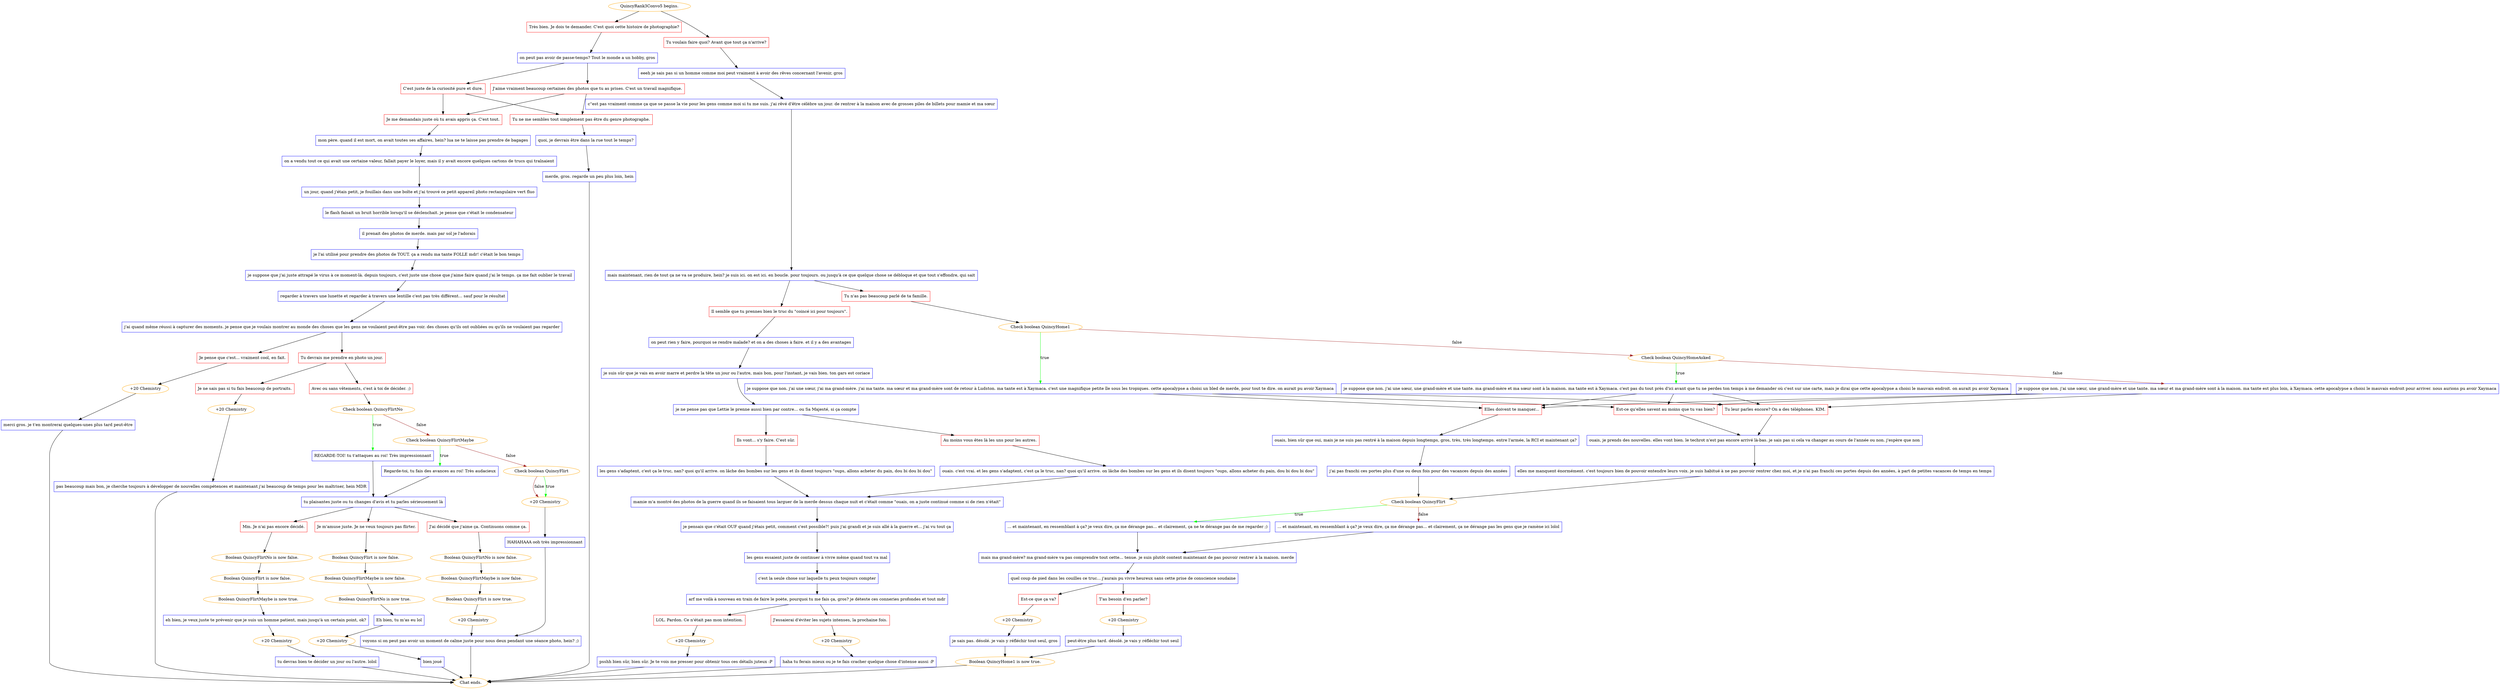 digraph {
	"QuincyRank3Convo5 begins." [color=orange];
		"QuincyRank3Convo5 begins." -> j689420969;
		"QuincyRank3Convo5 begins." -> j1387097137;
	j689420969 [label="Très bien. Je dois te demander. C'est quoi cette histoire de photographie?",shape=box,color=red];
		j689420969 -> j529934353;
	j1387097137 [label="Tu voulais faire quoi? Avant que tout ça n'arrive?",shape=box,color=red];
		j1387097137 -> j4109536086;
	j529934353 [label="on peut pas avoir de passe-temps? Tout le monde a un hobby, gros",shape=box,color=blue];
		j529934353 -> j2289764874;
		j529934353 -> j1553949744;
	j4109536086 [label="eeeh je sais pas si un homme comme moi peut vraiment à avoir des rêves concernant l'avenir, gros",shape=box,color=blue];
		j4109536086 -> j3745717411;
	j2289764874 [label="J'aime vraiment beaucoup certaines des photos que tu as prises. C'est un travail magnifique.",shape=box,color=red];
		j2289764874 -> j2204130934;
		j2289764874 -> j3851691474;
	j1553949744 [label="C'est juste de la curiosité pure et dure.",shape=box,color=red];
		j1553949744 -> j2204130934;
		j1553949744 -> j3851691474;
	j3745717411 [label="c''est pas vraiment comme ça que se passe la vie pour les gens comme moi si tu me suis. j'ai rêvé d'être célèbre un jour. de rentrer à la maison avec de grosses piles de billets pour mamie et ma sœur",shape=box,color=blue];
		j3745717411 -> j678173309;
	j2204130934 [label="Je me demandais juste où tu avais appris ça. C'est tout.",shape=box,color=red];
		j2204130934 -> j3080159814;
	j3851691474 [label="Tu ne me sembles tout simplement pas être du genre photographe.",shape=box,color=red];
		j3851691474 -> j2690132449;
	j678173309 [label="mais maintenant, rien de tout ça ne va se produire, hein? je suis ici. on est ici. en boucle. pour toujours. ou jusqu'à ce que quelque chose se débloque et que tout s'effondre, qui sait",shape=box,color=blue];
		j678173309 -> j1129369911;
		j678173309 -> j749870859;
	j3080159814 [label="mon père. quand il est mort, on avait toutes ses affaires, hein? lua ne te laisse pas prendre de bagages",shape=box,color=blue];
		j3080159814 -> j661440991;
	j2690132449 [label="quoi, je devrais être dans la rue tout le temps?",shape=box,color=blue];
		j2690132449 -> j3483976870;
	j1129369911 [label="Il semble que tu prennes bien le truc du \"coincé ici pour toujours\".",shape=box,color=red];
		j1129369911 -> j442252699;
	j749870859 [label="Tu n'as pas beaucoup parlé de ta famille.",shape=box,color=red];
		j749870859 -> j1744212592;
	j661440991 [label="on a vendu tout ce qui avait une certaine valeur, fallait payer le loyer, mais il y avait encore quelques cartons de trucs qui traînaient",shape=box,color=blue];
		j661440991 -> j208488756;
	j3483976870 [label="merde, gros. regarde un peu plus loin, hein",shape=box,color=blue];
		j3483976870 -> "Chat ends.";
	j442252699 [label="on peut rien y faire, pourquoi se rendre malade? et on a des choses à faire. et il y a des avantages",shape=box,color=blue];
		j442252699 -> j55095882;
	j1744212592 [label="Check boolean QuincyHome1",color=orange];
		j1744212592 -> j2046166519 [label=true,color=green];
		j1744212592 -> j1072889334 [label=false,color=brown];
	j208488756 [label="un jour, quand j'étais petit, je fouillais dans une boîte et j'ai trouvé ce petit appareil photo rectangulaire vert fluo",shape=box,color=blue];
		j208488756 -> j3848050829;
	"Chat ends." [color=orange];
	j55095882 [label="je suis sûr que je vais en avoir marre et perdre la tête un jour ou l'autre, mais bon, pour l'instant, je vais bien. ton gars est coriace",shape=box,color=blue];
		j55095882 -> j2269965354;
	j2046166519 [label="je suppose que non. j'ai une sœur, j'ai ma grand-mère. j'ai ma tante. ma sœur et ma grand-mère sont de retour à Ludston. ma tante est à Xaymaca. c'est une magnifique petite île sous les tropiques. cette apocalypse a choisi un bled de merde, pour tout te dire. on aurait pu avoir Xaymaca",shape=box,color=blue];
		j2046166519 -> j2287046398;
		j2046166519 -> j3235544943;
		j2046166519 -> j1609027070;
	j1072889334 [label="Check boolean QuincyHomeAsked",color=orange];
		j1072889334 -> j3916094355 [label=true,color=green];
		j1072889334 -> j1852410393 [label=false,color=brown];
	j3848050829 [label="le flash faisait un bruit horrible lorsqu'il se déclenchait. je pense que c'était le condensateur",shape=box,color=blue];
		j3848050829 -> j3340540089;
	j2269965354 [label="je ne pense pas que Lettie le prenne aussi bien par contre... ou Sa Majesté, si ça compte",shape=box,color=blue];
		j2269965354 -> j1084501717;
		j2269965354 -> j4243884482;
	j2287046398 [label="Tu leur parles encore? On a des téléphones. KIM.",shape=box,color=red];
		j2287046398 -> j411821389;
	j3235544943 [label="Est-ce qu'elles savent au moins que tu vas bien?",shape=box,color=red];
		j3235544943 -> j411821389;
	j1609027070 [label="Elles doivent te manquer...",shape=box,color=red];
		j1609027070 -> j1576139863;
	j3916094355 [label="je suppose que non. j'ai une sœur, une grand-mère et une tante. ma grand-mère et ma sœur sont à la maison. ma tante est à Xaymaca. c'est pas du tout près d'ici avant que tu ne perdes ton temps à me demander où c'est sur une carte, mais je dirai que cette apocalypse a choisi le mauvais endroit. on aurait pu avoir Xaymaca",shape=box,color=blue];
		j3916094355 -> j2287046398;
		j3916094355 -> j3235544943;
		j3916094355 -> j1609027070;
	j1852410393 [label="je suppose que non. j'ai une sœur, une grand-mère et une tante. ma sœur et ma grand-mère sont à la maison. ma tante est plus loin, à Xaymaca. cette apocalypse a choisi le mauvais endroit pour arriver. nous aurions pu avoir Xaymaca",shape=box,color=blue];
		j1852410393 -> j2287046398;
		j1852410393 -> j3235544943;
		j1852410393 -> j1609027070;
	j3340540089 [label="il prenait des photos de merde. mais par sol je l'adorais",shape=box,color=blue];
		j3340540089 -> j3885008718;
	j1084501717 [label="Au moins vous êtes là les uns pour les autres.",shape=box,color=red];
		j1084501717 -> j429867255;
	j4243884482 [label="Ils vont... s'y faire. C'est sûr.",shape=box,color=red];
		j4243884482 -> j3705054094;
	j411821389 [label="ouais, je prends des nouvelles. elles vont bien. le techrot n'est pas encore arrivé là-bas. je sais pas si cela va changer au cours de l'année ou non. j'espère que non",shape=box,color=blue];
		j411821389 -> j3538846715;
	j1576139863 [label="ouais, bien sûr que oui, mais je ne suis pas rentré à la maison depuis longtemps, gros, très, très longtemps. entre l'armée, la RCI et maintenant ça?",shape=box,color=blue];
		j1576139863 -> j2952767136;
	j3885008718 [label="je l'ai utilisé pour prendre des photos de TOUT. ça a rendu ma tante FOLLE mdr! c'était le bon temps",shape=box,color=blue];
		j3885008718 -> j23484939;
	j429867255 [label="ouais. c'est vrai. et les gens s'adaptent, c'est ça le truc, nan? quoi qu'il arrive. on lâche des bombes sur les gens et ils disent toujours \"oups, allons acheter du pain, dou bi dou bi dou\"",shape=box,color=blue];
		j429867255 -> j2681425434;
	j3705054094 [label="les gens s'adaptent, c'est ça le truc, nan? quoi qu'il arrive. on lâche des bombes sur les gens et ils disent toujours \"oups, allons acheter du pain, dou bi dou bi dou\"",shape=box,color=blue];
		j3705054094 -> j2681425434;
	j3538846715 [label="elles me manquent énormément. c'est toujours bien de pouvoir entendre leurs voix. je suis habitué à ne pas pouvoir rentrer chez moi, et je n'ai pas franchi ces portes depuis des années, à part de petites vacances de temps en temps",shape=box,color=blue];
		j3538846715 -> j1870019583;
	j2952767136 [label="j'ai pas franchi ces portes plus d'une ou deux fois pour des vacances depuis des années",shape=box,color=blue];
		j2952767136 -> j1870019583;
	j23484939 [label="je suppose que j'ai juste attrapé le virus à ce moment-là. depuis toujours, c'est juste une chose que j'aime faire quand j'ai le temps. ça me fait oublier le travail",shape=box,color=blue];
		j23484939 -> j453810001;
	j2681425434 [label="mamie m'a montré des photos de la guerre quand ils se faisaient tous larguer de la merde dessus chaque nuit et c'était comme \"ouais, on a juste continué comme si de rien n'était\"",shape=box,color=blue];
		j2681425434 -> j2498566146;
	j1870019583 [label="Check boolean QuincyFlirt",color=orange];
		j1870019583 -> j3964571009 [label=true,color=green];
		j1870019583 -> j477299324 [label=false,color=brown];
	j453810001 [label="regarder à travers une lunette et regarder à travers une lentille c'est pas très différent... sauf pour le résultat",shape=box,color=blue];
		j453810001 -> j1028122639;
	j2498566146 [label="je pensais que c'était OUF quand j'étais petit, comment c'est possible?! puis j'ai grandi et je suis allé à la guerre et... j'ai vu tout ça",shape=box,color=blue];
		j2498566146 -> j2496559056;
	j3964571009 [label="... et maintenant, en ressemblant à ça? je veux dire, ça me dérange pas... et clairement, ça ne te dérange pas de me regarder ;)",shape=box,color=blue];
		j3964571009 -> j1447470791;
	j477299324 [label="... et maintenant, en ressemblant à ça? je veux dire, ça me dérange pas... et clairement, ça ne dérange pas les gens que je ramène ici lolol",shape=box,color=blue];
		j477299324 -> j1447470791;
	j1028122639 [label="j'ai quand même réussi à capturer des moments. je pense que je voulais montrer au monde des choses que les gens ne voulaient peut-être pas voir. des choses qu'ils ont oubliées ou qu'ils ne voulaient pas regarder",shape=box,color=blue];
		j1028122639 -> j2774821022;
		j1028122639 -> j2982501643;
	j2496559056 [label="les gens essaient juste de continuer à vivre même quand tout va mal",shape=box,color=blue];
		j2496559056 -> j966924302;
	j1447470791 [label="mais ma grand-mère? ma grand-mère va pas comprendre tout cette... tenue. je suis plutôt content maintenant de pas pouvoir rentrer à la maison. merde",shape=box,color=blue];
		j1447470791 -> j3048815640;
	j2774821022 [label="Tu devrais me prendre en photo un jour.",shape=box,color=red];
		j2774821022 -> j2700446149;
		j2774821022 -> j1970066041;
	j2982501643 [label="Je pense que c'est... vraiment cool, en fait.",shape=box,color=red];
		j2982501643 -> j504250017;
	j966924302 [label="c'est la seule chose sur laquelle tu peux toujours compter",shape=box,color=blue];
		j966924302 -> j3646450170;
	j3048815640 [label="quel coup de pied dans les couilles ce truc... j'aurais pu vivre heureux sans cette prise de conscience soudaine",shape=box,color=blue];
		j3048815640 -> j824826087;
		j3048815640 -> j336077714;
	j2700446149 [label="Avec ou sans vêtements, c'est à toi de décider. ;)",shape=box,color=red];
		j2700446149 -> j2716693294;
	j1970066041 [label="Je ne sais pas si tu fais beaucoup de portraits.",shape=box,color=red];
		j1970066041 -> j1152403605;
	j504250017 [label="+20 Chemistry",color=orange];
		j504250017 -> j2666349999;
	j3646450170 [label="arf me voilà à nouveau en train de faire le poète, pourquoi tu me fais ça, gros? je déteste ces conneries profondes et tout mdr",shape=box,color=blue];
		j3646450170 -> j1906306661;
		j3646450170 -> j2998030683;
	j824826087 [label="Est-ce que ça va?",shape=box,color=red];
		j824826087 -> j825979267;
	j336077714 [label="T'as besoin d'en parler?",shape=box,color=red];
		j336077714 -> j1444714395;
	j2716693294 [label="Check boolean QuincyFlirtNo",color=orange];
		j2716693294 -> j3788437699 [label=true,color=green];
		j2716693294 -> j2693116759 [label=false,color=brown];
	j1152403605 [label="+20 Chemistry",color=orange];
		j1152403605 -> j2147902969;
	j2666349999 [label="merci gros. je t'en montrerai quelques-unes plus tard peut-être",shape=box,color=blue];
		j2666349999 -> "Chat ends.";
	j1906306661 [label="LOL. Pardon. Ce n'était pas mon intention.",shape=box,color=red];
		j1906306661 -> j3965421504;
	j2998030683 [label="J'essaierai d'éviter les sujets intenses, la prochaine fois.",shape=box,color=red];
		j2998030683 -> j4132469692;
	j825979267 [label="+20 Chemistry",color=orange];
		j825979267 -> j2637830334;
	j1444714395 [label="+20 Chemistry",color=orange];
		j1444714395 -> j2917247242;
	j3788437699 [label="REGARDE-TOI! tu t'attaques au roi! Très impressionnant",shape=box,color=blue];
		j3788437699 -> j3064225878;
	j2693116759 [label="Check boolean QuincyFlirtMaybe",color=orange];
		j2693116759 -> j2644353298 [label=true,color=green];
		j2693116759 -> j2074514373 [label=false,color=brown];
	j2147902969 [label="pas beaucoup mais bon, je cherche toujours à développer de nouvelles compétences et maintenant j'ai beaucoup de temps pour les maîtriser, hein MDR",shape=box,color=blue];
		j2147902969 -> "Chat ends.";
	j3965421504 [label="+20 Chemistry",color=orange];
		j3965421504 -> j4134622807;
	j4132469692 [label="+20 Chemistry",color=orange];
		j4132469692 -> j1403745568;
	j2637830334 [label="je sais pas. désolé. je vais y réfléchir tout seul, gros",shape=box,color=blue];
		j2637830334 -> j711888866;
	j2917247242 [label="peut-être plus tard. désolé. je vais y réfléchir tout seul",shape=box,color=blue];
		j2917247242 -> j711888866;
	j3064225878 [label="tu plaisantes juste ou tu changes d'avis et tu parles sérieusement là",shape=box,color=blue];
		j3064225878 -> j724975184;
		j3064225878 -> j387271800;
		j3064225878 -> j23893537;
	j2644353298 [label="Regarde-toi, tu fais des avances au roi! Très audacieux",shape=box,color=blue];
		j2644353298 -> j3064225878;
	j2074514373 [label="Check boolean QuincyFlirt",color=orange];
		j2074514373 -> j4108424772 [label=true,color=green];
		j2074514373 -> j4108424772 [label=false,color=brown];
	j4134622807 [label="psshh bien sûr, bien sûr. Je te vois me presser pour obtenir tous ces détails juteux :P",shape=box,color=blue];
		j4134622807 -> "Chat ends.";
	j1403745568 [label="haha tu ferais mieux ou je te fais cracher quelque chose d'intense aussi :P",shape=box,color=blue];
		j1403745568 -> "Chat ends.";
	j711888866 [label="Boolean QuincyHome1 is now true.",color=orange];
		j711888866 -> "Chat ends.";
	j724975184 [label="J'ai décidé que j'aime ça. Continuons comme ça.",shape=box,color=red];
		j724975184 -> j3679873804;
	j387271800 [label="Mm. Je n'ai pas encore décidé.",shape=box,color=red];
		j387271800 -> j2449145117;
	j23893537 [label="Je m'amuse juste. Je ne veux toujours pas flirter.",shape=box,color=red];
		j23893537 -> j2267510312;
	j4108424772 [label="+20 Chemistry",color=orange];
		j4108424772 -> j725054891;
	j3679873804 [label="Boolean QuincyFlirtNo is now false.",color=orange];
		j3679873804 -> j1320318711;
	j2449145117 [label="Boolean QuincyFlirtNo is now false.",color=orange];
		j2449145117 -> j4005999686;
	j2267510312 [label="Boolean QuincyFlirt is now false.",color=orange];
		j2267510312 -> j4138366564;
	j725054891 [label="HAHAHAAA ooh très impressionnant",shape=box,color=blue];
		j725054891 -> j1044473603;
	j1320318711 [label="Boolean QuincyFlirtMaybe is now false.",color=orange];
		j1320318711 -> j3458797391;
	j4005999686 [label="Boolean QuincyFlirt is now false.",color=orange];
		j4005999686 -> j2109007860;
	j4138366564 [label="Boolean QuincyFlirtMaybe is now false.",color=orange];
		j4138366564 -> j2064974351;
	j1044473603 [label="voyons si on peut pas avoir un moment de calme juste pour nous deux pendant une séance photo, hein? ;)",shape=box,color=blue];
		j1044473603 -> "Chat ends.";
	j3458797391 [label="Boolean QuincyFlirt is now true.",color=orange];
		j3458797391 -> j2776280612;
	j2109007860 [label="Boolean QuincyFlirtMaybe is now true.",color=orange];
		j2109007860 -> j3013993773;
	j2064974351 [label="Boolean QuincyFlirtNo is now true.",color=orange];
		j2064974351 -> j3183887558;
	j2776280612 [label="+20 Chemistry",color=orange];
		j2776280612 -> j1044473603;
	j3013993773 [label="eh bien, je veux juste te prévenir que je suis un homme patient, mais jusqu'à un certain point, ok?",shape=box,color=blue];
		j3013993773 -> j404699476;
	j3183887558 [label="Eh bien, tu m'as eu lol",shape=box,color=blue];
		j3183887558 -> j2410483780;
	j404699476 [label="+20 Chemistry",color=orange];
		j404699476 -> j1995869655;
	j2410483780 [label="+20 Chemistry",color=orange];
		j2410483780 -> j4087633988;
	j1995869655 [label="tu devras bien te décider un jour ou l'autre. lolol",shape=box,color=blue];
		j1995869655 -> "Chat ends.";
	j4087633988 [label="bien joué",shape=box,color=blue];
		j4087633988 -> "Chat ends.";
}